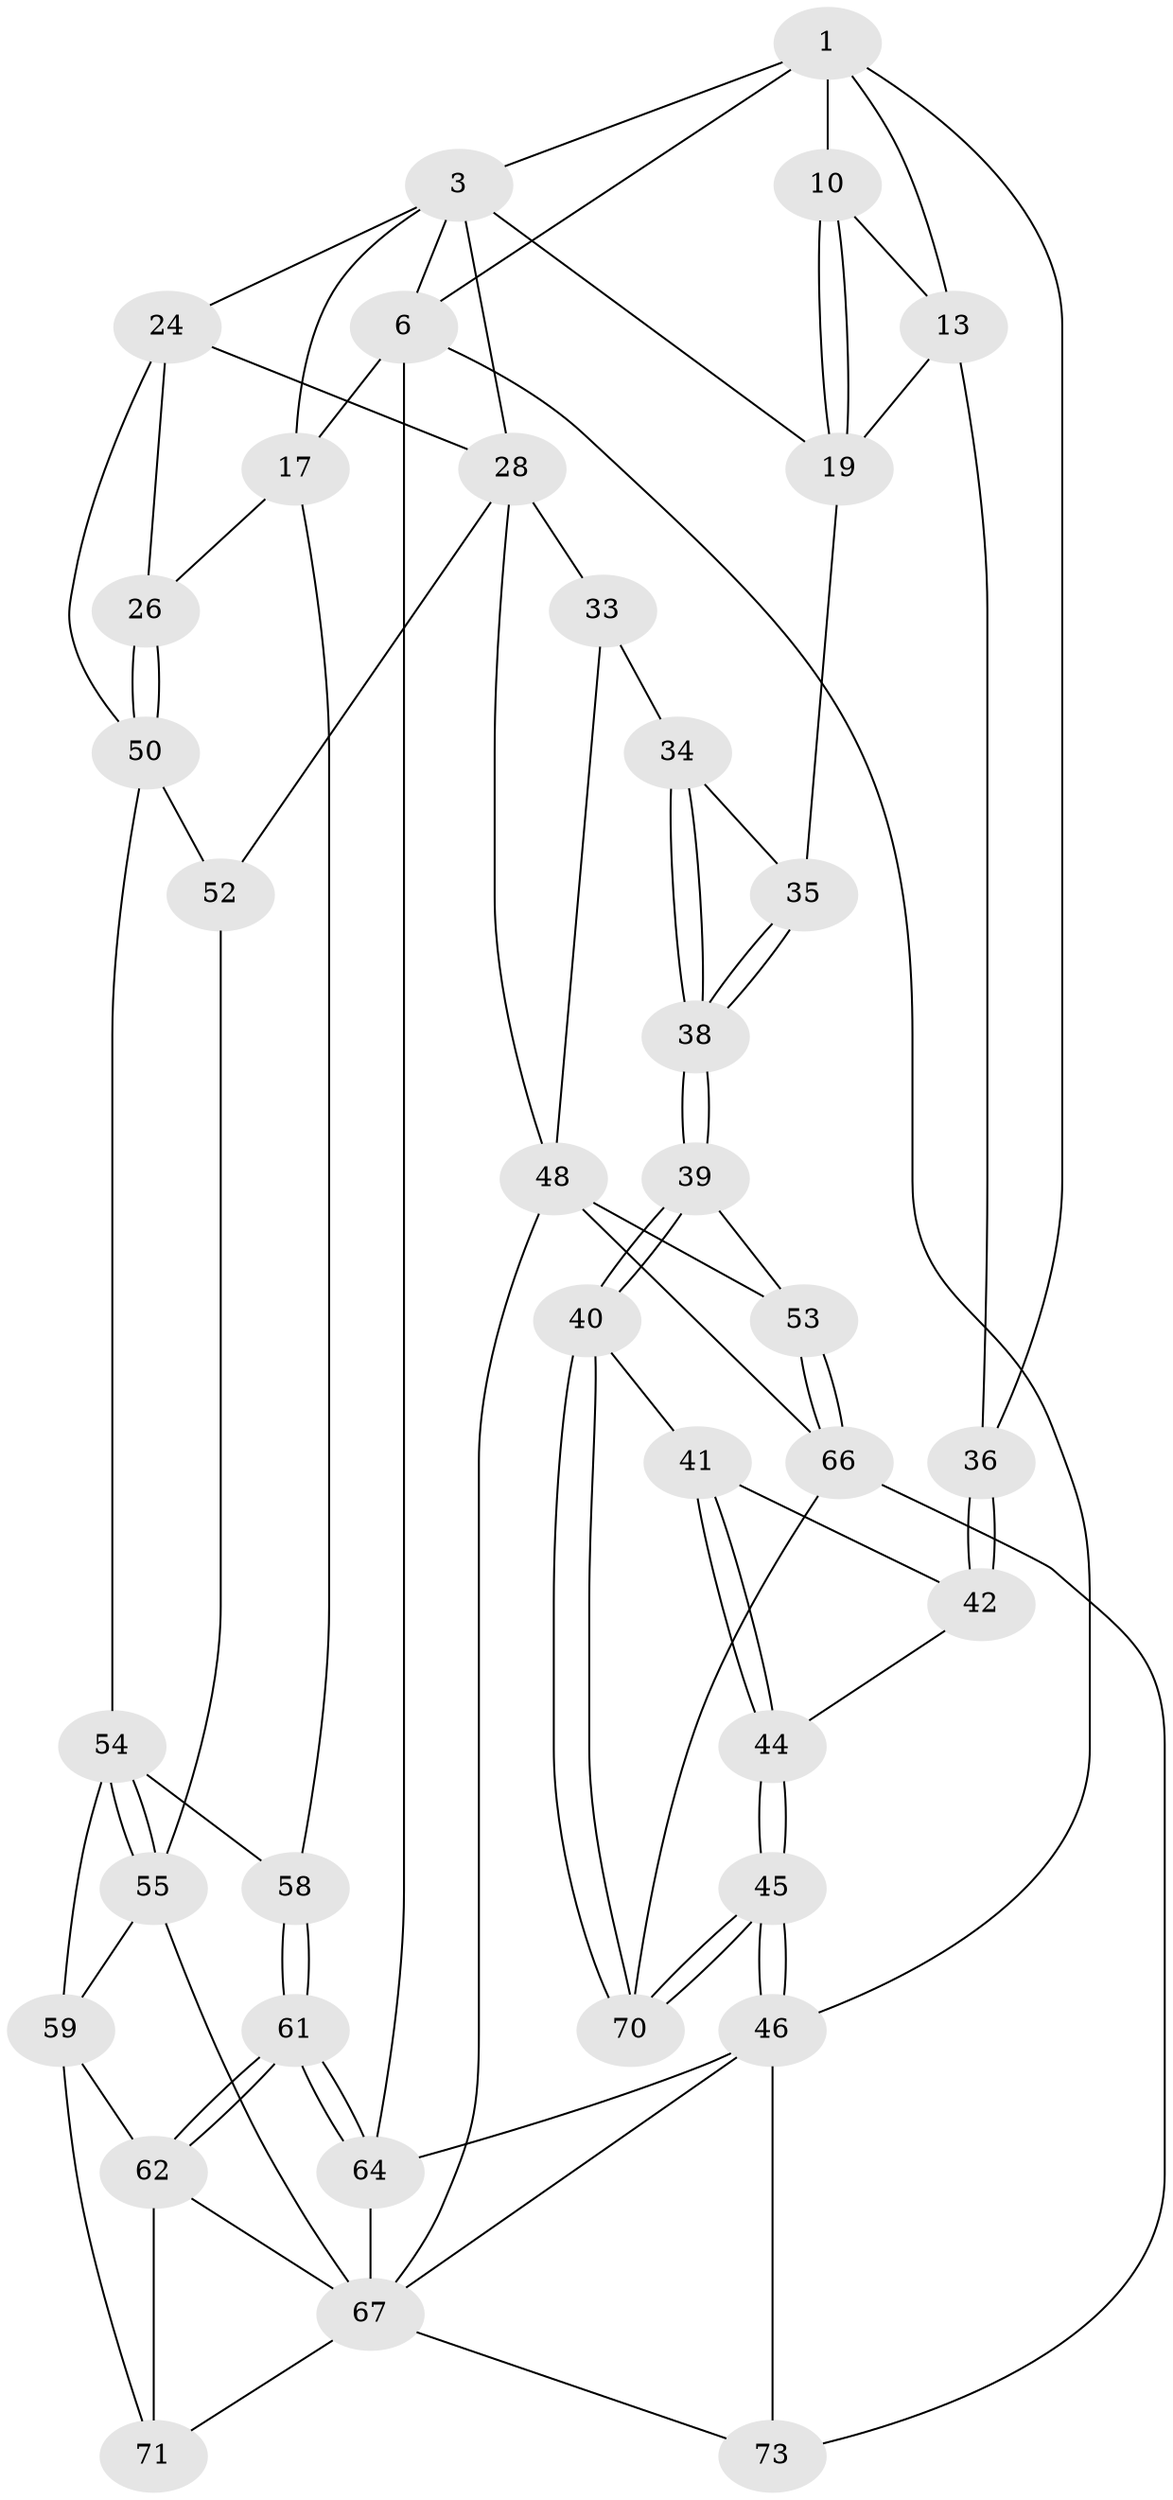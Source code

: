 // original degree distribution, {3: 0.039473684210526314, 4: 0.2236842105263158, 6: 0.2236842105263158, 5: 0.5131578947368421}
// Generated by graph-tools (version 1.1) at 2025/28/03/15/25 16:28:01]
// undirected, 38 vertices, 88 edges
graph export_dot {
graph [start="1"]
  node [color=gray90,style=filled];
  1 [pos="+0.24193167610032223+0.10320550457505161",super="+2+7"];
  3 [pos="+0.46261444333150653+0.11483594086953285",super="+22+4"];
  6 [pos="+0.16890664233600577+0",super="+9"];
  10 [pos="+0.20673964608616013+0.20323593533622442",super="+11"];
  13 [pos="+0.1132407132491057+0.26227825641583963",super="+14+21"];
  17 [pos="+0.939032462706957+0.11583423974871587",super="+18"];
  19 [pos="+0.32724100902049663+0.3210466714389303",super="+20"];
  24 [pos="+0.8907221045404623+0.23288554481858756",super="+27"];
  26 [pos="+1+0.4220496431139968"];
  28 [pos="+0.709356996068136+0.3838717726081097",super="+31+29"];
  33 [pos="+0.4120596426355403+0.47517887841652795"];
  34 [pos="+0.30342058119983695+0.4976457686103108"];
  35 [pos="+0.1937025370772063+0.453362023218303"];
  36 [pos="+0.02066530712697743+0.4640314699452821",super="+37"];
  38 [pos="+0.20880274986026567+0.5618766483746742"];
  39 [pos="+0.2033915331516257+0.6162124175795216"];
  40 [pos="+0.1550097356455317+0.6526729684108677"];
  41 [pos="+0.11601529563622526+0.6306471361241933"];
  42 [pos="+0.11346733934007087+0.6284562019483466",super="+43"];
  44 [pos="+0+0.8787982303480905"];
  45 [pos="+0+1"];
  46 [pos="+0+1",super="+76"];
  48 [pos="+0.5574604459680226+0.5979560175877069",super="+65+49"];
  50 [pos="+0.8602368143962691+0.5744182102699638",super="+51"];
  52 [pos="+0.6571345340439128+0.5869615106475129"];
  53 [pos="+0.4128120223260081+0.6265871187301699"];
  54 [pos="+0.8613667922878226+0.6196358153246245",super="+57"];
  55 [pos="+0.724764196138865+0.6872441484757542",super="+56"];
  58 [pos="+1+0.5902037602818367"];
  59 [pos="+0.9052927611336226+0.6799408229131229",super="+60"];
  61 [pos="+1+0.8006471635139004"];
  62 [pos="+1+0.8113385837442069",super="+63"];
  64 [pos="+1+1"];
  66 [pos="+0.4027904221270316+0.7155308852654354",super="+69"];
  67 [pos="+0.6783847274963383+0.8283970922094127",super="+68+72"];
  70 [pos="+0.15371727742563238+0.7832844532325429"];
  71 [pos="+0.8722713230196846+0.7822718281401658"];
  73 [pos="+0.39540900856806+1"];
  1 -- 10 [weight=2];
  1 -- 3;
  1 -- 6;
  1 -- 13;
  1 -- 36;
  3 -- 19;
  3 -- 17;
  3 -- 6 [weight=2];
  3 -- 24;
  3 -- 28 [weight=2];
  6 -- 64;
  6 -- 46;
  6 -- 17;
  10 -- 19;
  10 -- 19;
  10 -- 13;
  13 -- 19;
  13 -- 36;
  17 -- 26;
  17 -- 58;
  19 -- 35;
  24 -- 26;
  24 -- 50;
  24 -- 28;
  26 -- 50;
  26 -- 50;
  28 -- 48;
  28 -- 52;
  28 -- 33;
  33 -- 34;
  33 -- 48;
  34 -- 35;
  34 -- 38;
  34 -- 38;
  35 -- 38;
  35 -- 38;
  36 -- 42 [weight=2];
  36 -- 42;
  38 -- 39;
  38 -- 39;
  39 -- 40;
  39 -- 40;
  39 -- 53;
  40 -- 41;
  40 -- 70;
  40 -- 70;
  41 -- 42;
  41 -- 44;
  41 -- 44;
  42 -- 44;
  44 -- 45;
  44 -- 45;
  45 -- 46;
  45 -- 46;
  45 -- 70;
  45 -- 70;
  46 -- 64;
  46 -- 73;
  46 -- 67;
  48 -- 66;
  48 -- 67;
  48 -- 53;
  50 -- 54;
  50 -- 52;
  52 -- 55;
  53 -- 66;
  53 -- 66;
  54 -- 55;
  54 -- 55;
  54 -- 58;
  54 -- 59;
  55 -- 59;
  55 -- 67;
  58 -- 61;
  58 -- 61;
  59 -- 71;
  59 -- 62;
  61 -- 62;
  61 -- 62;
  61 -- 64;
  61 -- 64;
  62 -- 67;
  62 -- 71;
  64 -- 67;
  66 -- 73;
  66 -- 70;
  67 -- 73;
  67 -- 71;
}
